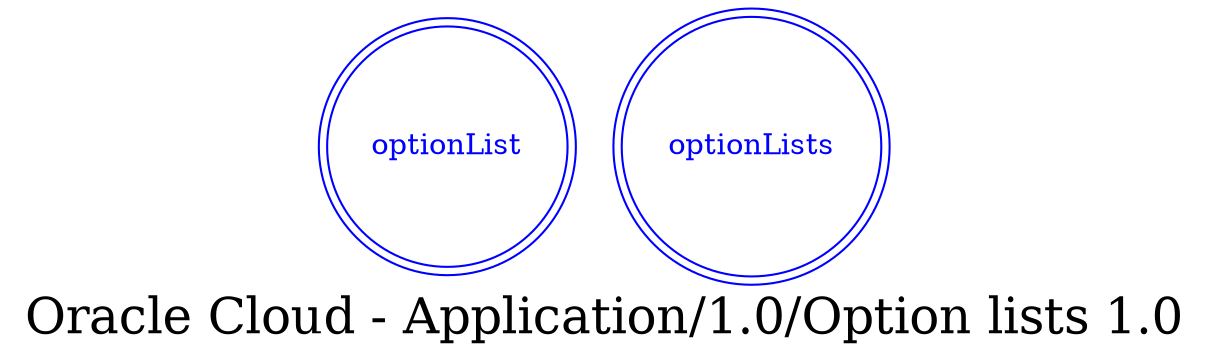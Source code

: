 digraph LexiconGraph {
graph[label="Oracle Cloud - Application/1.0/Option lists 1.0", fontsize=24]
splines=true
"optionList" [color=blue, fontcolor=blue, shape=doublecircle]
"optionLists" [color=blue, fontcolor=blue, shape=doublecircle]
}
